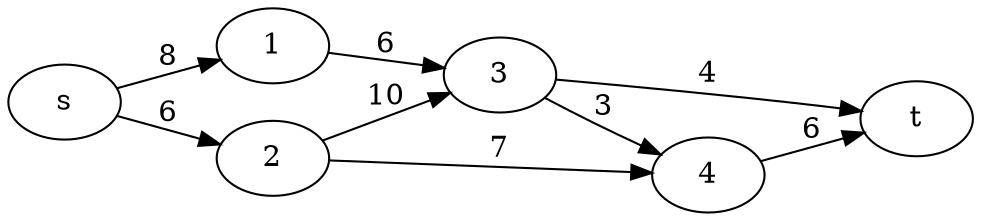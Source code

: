 digraph flowNetwork {
rankdir ="LR";
s -> 1 [ label =8]; //1 -> 2
s -> 2 [ label =6];	//1 -> 3
1 -> 3 [ label =6];	//2 -> 4
2 -> 3 [ label =10];	//3 -> 4
2 -> 4 [ label =7];	//3 -> 5
3 -> 4 [ label =3];	//4 -> 5
3 -> t [ label =4];	//4 -> 6
4 -> t [ label =6];	//5 -> 6
}
